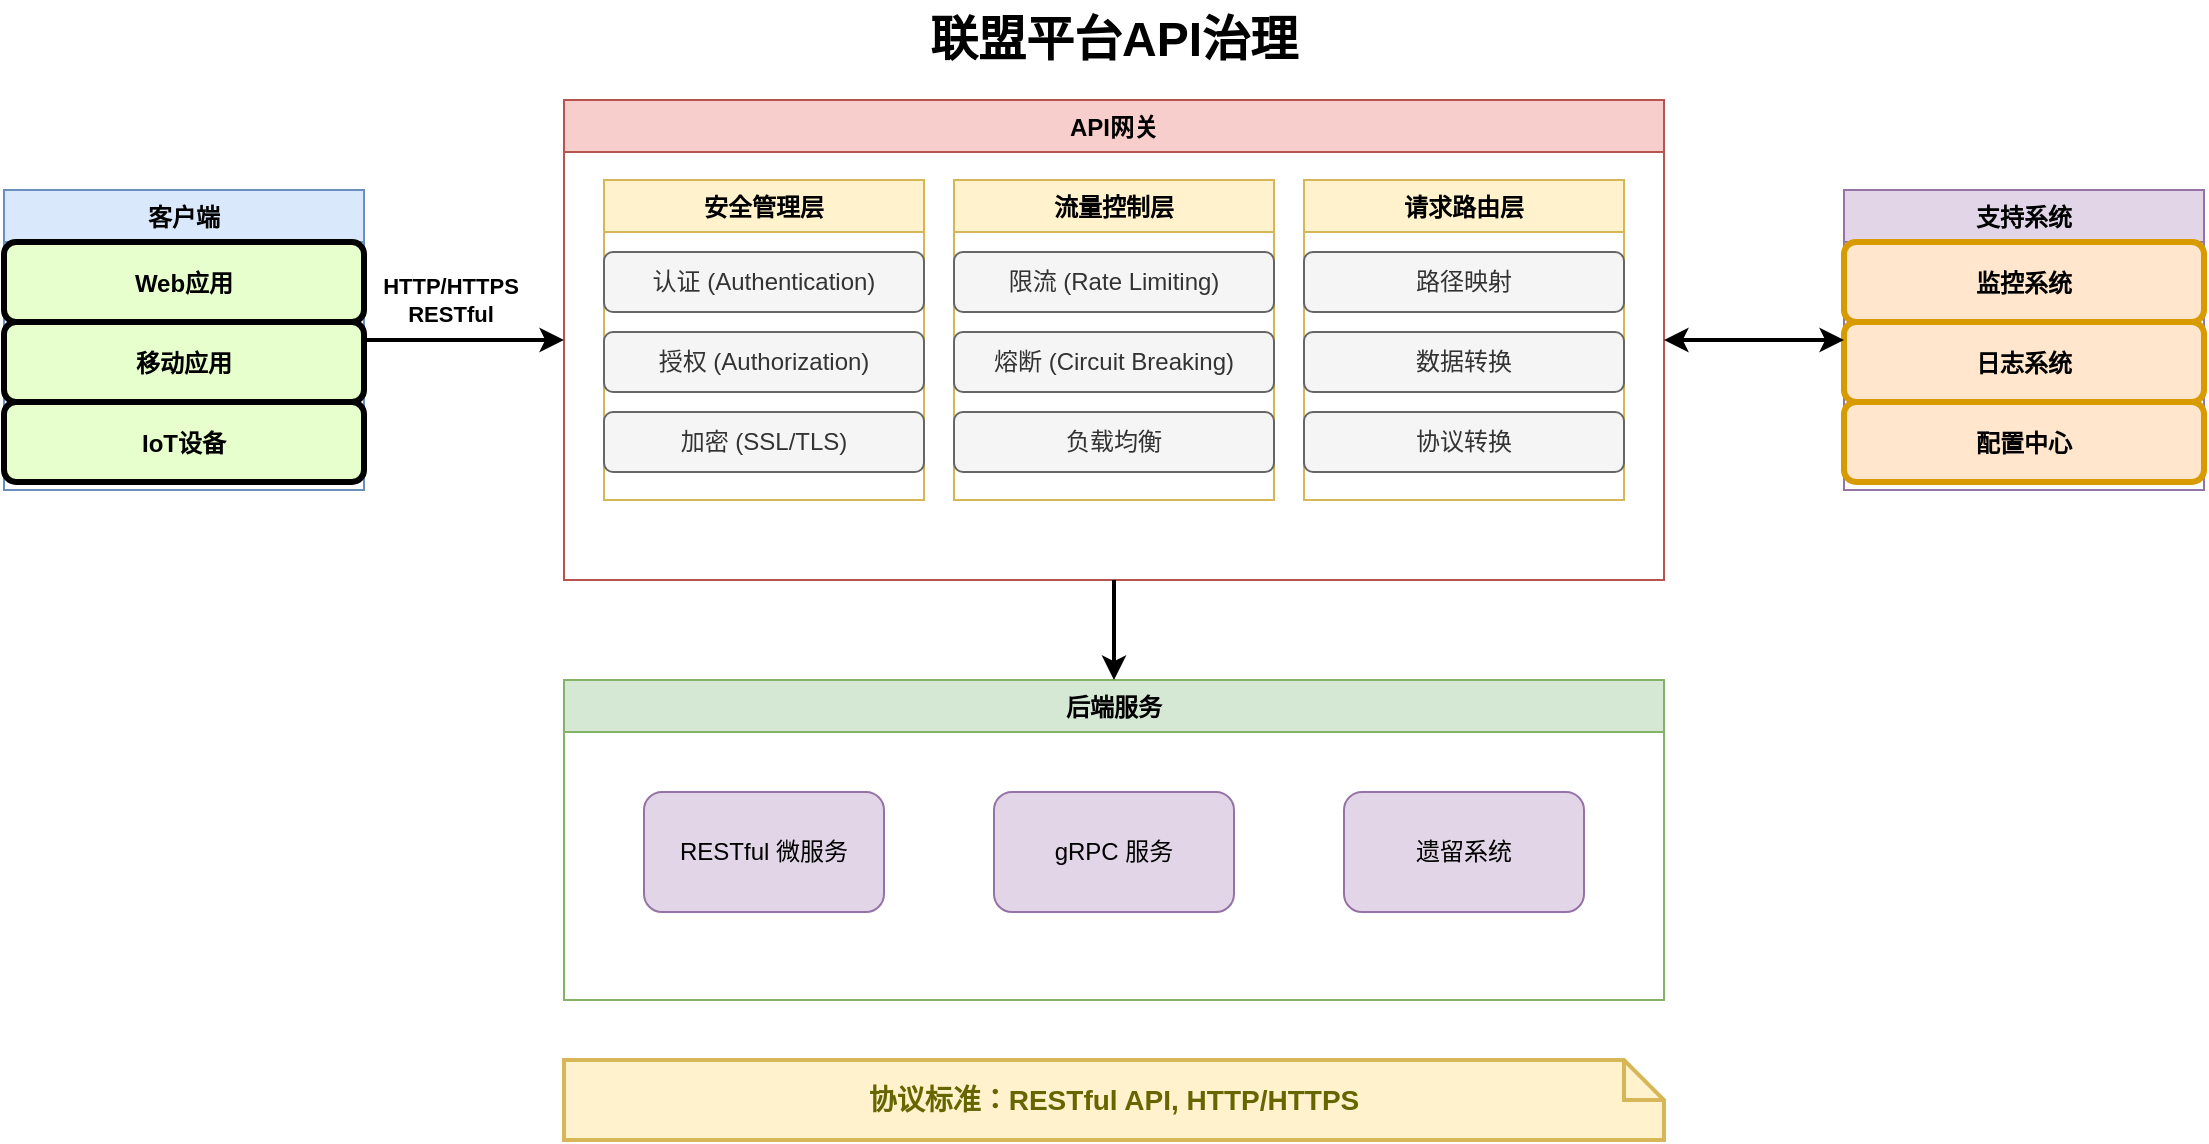 <mxfile>
    <diagram id="C5RBs43oDa-KdzZeNtuy" name="API Gateway Architecture">
        <mxGraphModel dx="1468" dy="626" grid="0" gridSize="10" guides="1" tooltips="1" connect="1" arrows="1" fold="1" page="1" pageScale="1" pageWidth="1169" pageHeight="827" math="0" shadow="0">
            <root>
                <mxCell id="WIyWlLk6GJQsqaUBKTNV-0"/>
                <mxCell id="WIyWlLk6GJQsqaUBKTNV-1" parent="WIyWlLk6GJQsqaUBKTNV-0"/>
                <mxCell id="title-1" value="联盟平台API治理" style="text;html=1;strokeColor=none;fillColor=none;align=center;verticalAlign=middle;whiteSpace=wrap;rounded=0;fontSize=24;fontStyle=1" parent="WIyWlLk6GJQsqaUBKTNV-1" vertex="1">
                    <mxGeometry x="415" y="50" width="340" height="40" as="geometry"/>
                </mxCell>
                <mxCell id="client-group" value="客户端" style="swimlane;fontStyle=1;align=center;verticalAlign=top;childLayout=stackLayout;horizontal=1;startSize=26;horizontalStack=0;resizeParent=1;resizeLast=0;collapsible=1;marginBottom=0;rounded=0;shadow=0;strokeWidth=1;fillColor=#dae8fc;strokeColor=#6c8ebf;" parent="WIyWlLk6GJQsqaUBKTNV-1" vertex="1">
                    <mxGeometry x="30" y="145" width="180" height="150" as="geometry"/>
                </mxCell>
                <mxCell id="client-web" value="&lt;div&gt;&lt;br&gt;&lt;/div&gt;Web应用" style="verticalAlign=middle;align=center;overflow=fill;fontSize=12;fontFamily=Helvetica;html=1;rounded=1;fontStyle=1;strokeWidth=3;fillColor=#E6FFCC" parent="client-group" vertex="1">
                    <mxGeometry y="26" width="180" height="40" as="geometry"/>
                </mxCell>
                <mxCell id="client-mobile" value="&lt;div&gt;&lt;br&gt;&lt;/div&gt;移动应用" style="verticalAlign=middle;align=center;overflow=fill;fontSize=12;fontFamily=Helvetica;html=1;rounded=1;fontStyle=1;strokeWidth=3;fillColor=#E6FFCC" parent="client-group" vertex="1">
                    <mxGeometry y="66" width="180" height="40" as="geometry"/>
                </mxCell>
                <mxCell id="client-iot" value="&lt;div&gt;&lt;br&gt;&lt;/div&gt;IoT设备" style="verticalAlign=middle;align=center;overflow=fill;fontSize=12;fontFamily=Helvetica;html=1;rounded=1;fontStyle=1;strokeWidth=3;fillColor=#E6FFCC" parent="client-group" vertex="1">
                    <mxGeometry y="106" width="180" height="40" as="geometry"/>
                </mxCell>
                <mxCell id="gateway-main" value="API网关" style="swimlane;fontStyle=1;align=center;verticalAlign=top;childLayout=stackLayout;horizontal=1;startSize=26;horizontalStack=0;resizeParent=1;resizeLast=0;collapsible=1;marginBottom=0;rounded=0;shadow=0;strokeWidth=1;fillColor=#f8cecc;strokeColor=#b85450;" parent="WIyWlLk6GJQsqaUBKTNV-1" vertex="1">
                    <mxGeometry x="310" y="100" width="550" height="240" as="geometry"/>
                </mxCell>
                <mxCell id="security-layer" value="安全管理层" style="swimlane;fontStyle=1;align=center;verticalAlign=top;childLayout=stackLayout;horizontal=1;startSize=26;horizontalStack=0;resizeParent=1;resizeLast=0;collapsible=1;marginBottom=0;rounded=0;shadow=0;strokeWidth=1;fillColor=#fff2cc;strokeColor=#d6b656;" parent="gateway-main" vertex="1">
                    <mxGeometry x="20" y="40" width="160" height="160" as="geometry"/>
                </mxCell>
                <mxCell id="sec-auth" value="认证 (Authentication)" style="rounded=1;whiteSpace=wrap;html=1;fontSize=12;glass=0;strokeWidth=1;shadow=0;fillColor=#f5f5f5;fontColor=#333333;strokeColor=#666666;" parent="security-layer" vertex="1">
                    <mxGeometry y="36" width="160" height="30" as="geometry"/>
                </mxCell>
                <mxCell id="sec-authz" value="授权 (Authorization)" style="rounded=1;whiteSpace=wrap;html=1;fontSize=12;glass=0;strokeWidth=1;shadow=0;fillColor=#f5f5f5;fontColor=#333333;strokeColor=#666666;" parent="security-layer" vertex="1">
                    <mxGeometry y="76" width="160" height="30" as="geometry"/>
                </mxCell>
                <mxCell id="sec-encryption" value="加密 (SSL/TLS)" style="rounded=1;whiteSpace=wrap;html=1;fontSize=12;glass=0;strokeWidth=1;shadow=0;fillColor=#f5f5f5;fontColor=#333333;strokeColor=#666666;" parent="security-layer" vertex="1">
                    <mxGeometry y="116" width="160" height="30" as="geometry"/>
                </mxCell>
                <mxCell id="traffic-layer" value="流量控制层" style="swimlane;fontStyle=1;align=center;verticalAlign=top;childLayout=stackLayout;horizontal=1;startSize=26;horizontalStack=0;resizeParent=1;resizeLast=0;collapsible=1;marginBottom=0;rounded=0;shadow=0;strokeWidth=1;fillColor=#fff2cc;strokeColor=#d6b656;" parent="gateway-main" vertex="1">
                    <mxGeometry x="195" y="40" width="160" height="160" as="geometry"/>
                </mxCell>
                <mxCell id="traffic-rate" value="限流 (Rate Limiting)" style="rounded=1;whiteSpace=wrap;html=1;fontSize=12;glass=0;strokeWidth=1;shadow=0;fillColor=#f5f5f5;fontColor=#333333;strokeColor=#666666;" parent="traffic-layer" vertex="1">
                    <mxGeometry y="36" width="160" height="30" as="geometry"/>
                </mxCell>
                <mxCell id="traffic-circuit" value="熔断 (Circuit Breaking)" style="rounded=1;whiteSpace=wrap;html=1;fontSize=12;glass=0;strokeWidth=1;shadow=0;fillColor=#f5f5f5;fontColor=#333333;strokeColor=#666666;" parent="traffic-layer" vertex="1">
                    <mxGeometry y="76" width="160" height="30" as="geometry"/>
                </mxCell>
                <mxCell id="traffic-load" value="负载均衡" style="rounded=1;whiteSpace=wrap;html=1;fontSize=12;glass=0;strokeWidth=1;shadow=0;fillColor=#f5f5f5;fontColor=#333333;strokeColor=#666666;" parent="traffic-layer" vertex="1">
                    <mxGeometry y="116" width="160" height="30" as="geometry"/>
                </mxCell>
                <mxCell id="routing-layer" value="请求路由层" style="swimlane;fontStyle=1;align=center;verticalAlign=top;childLayout=stackLayout;horizontal=1;startSize=26;horizontalStack=0;resizeParent=1;resizeLast=0;collapsible=1;marginBottom=0;rounded=0;shadow=0;strokeWidth=1;fillColor=#fff2cc;strokeColor=#d6b656;" parent="gateway-main" vertex="1">
                    <mxGeometry x="370" y="40" width="160" height="160" as="geometry"/>
                </mxCell>
                <mxCell id="routing-endpoint" value="路径映射" style="rounded=1;whiteSpace=wrap;html=1;fontSize=12;glass=0;strokeWidth=1;shadow=0;fillColor=#f5f5f5;fontColor=#333333;strokeColor=#666666;" parent="routing-layer" vertex="1">
                    <mxGeometry y="36" width="160" height="30" as="geometry"/>
                </mxCell>
                <mxCell id="routing-transform" value="数据转换" style="rounded=1;whiteSpace=wrap;html=1;fontSize=12;glass=0;strokeWidth=1;shadow=0;fillColor=#f5f5f5;fontColor=#333333;strokeColor=#666666;" parent="routing-layer" vertex="1">
                    <mxGeometry y="76" width="160" height="30" as="geometry"/>
                </mxCell>
                <mxCell id="routing-protocol" value="协议转换" style="rounded=1;whiteSpace=wrap;html=1;fontSize=12;glass=0;strokeWidth=1;shadow=0;fillColor=#f5f5f5;fontColor=#333333;strokeColor=#666666;" parent="routing-layer" vertex="1">
                    <mxGeometry y="116" width="160" height="30" as="geometry"/>
                </mxCell>
                <mxCell id="backend-group" value="后端服务" style="swimlane;fontStyle=1;align=center;verticalAlign=top;childLayout=stackLayout;horizontal=1;startSize=26;horizontalStack=0;resizeParent=1;resizeLast=0;collapsible=1;marginBottom=0;rounded=0;shadow=0;strokeWidth=1;fillColor=#d5e8d4;strokeColor=#82b366;" parent="WIyWlLk6GJQsqaUBKTNV-1" vertex="1">
                    <mxGeometry x="310" y="390" width="550" height="160" as="geometry"/>
                </mxCell>
                <mxCell id="backend-rest" value="RESTful 微服务" style="rounded=1;whiteSpace=wrap;html=1;fontSize=12;glass=0;strokeWidth=1;shadow=0;fillColor=#e1d5e7;strokeColor=#9673a6;" parent="backend-group" vertex="1">
                    <mxGeometry x="40" y="56" width="120" height="60" as="geometry"/>
                </mxCell>
                <mxCell id="backend-grpc" value="gRPC 服务" style="rounded=1;whiteSpace=wrap;html=1;fontSize=12;glass=0;strokeWidth=1;shadow=0;fillColor=#e1d5e7;strokeColor=#9673a6;" parent="backend-group" vertex="1">
                    <mxGeometry x="215" y="56" width="120" height="60" as="geometry"/>
                </mxCell>
                <mxCell id="backend-legacy" value="遗留系统" style="rounded=1;whiteSpace=wrap;html=1;fontSize=12;glass=0;strokeWidth=1;shadow=0;fillColor=#e1d5e7;strokeColor=#9673a6;" parent="backend-group" vertex="1">
                    <mxGeometry x="390" y="56" width="120" height="60" as="geometry"/>
                </mxCell>
                <mxCell id="support-group" value="支持系统" style="swimlane;fontStyle=1;align=center;verticalAlign=top;childLayout=stackLayout;horizontal=1;startSize=26;horizontalStack=0;resizeParent=1;resizeLast=0;collapsible=1;marginBottom=0;rounded=0;shadow=0;strokeWidth=1;fillColor=#e1d5e7;strokeColor=#9673a6;" parent="WIyWlLk6GJQsqaUBKTNV-1" vertex="1">
                    <mxGeometry x="950" y="145" width="180" height="150" as="geometry"/>
                </mxCell>
                <mxCell id="support-monitor" value="&lt;div&gt;&lt;br&gt;&lt;/div&gt;监控系统" style="verticalAlign=middle;align=center;overflow=fill;fontSize=12;fontFamily=Helvetica;html=1;rounded=1;fontStyle=1;strokeWidth=3;fillColor=#ffe6cc;strokeColor=#d79b00" parent="support-group" vertex="1">
                    <mxGeometry y="26" width="180" height="40" as="geometry"/>
                </mxCell>
                <mxCell id="support-logging" value="&lt;div&gt;&lt;br&gt;&lt;/div&gt;日志系统" style="verticalAlign=middle;align=center;overflow=fill;fontSize=12;fontFamily=Helvetica;html=1;rounded=1;fontStyle=1;strokeWidth=3;fillColor=#ffe6cc;strokeColor=#d79b00" parent="support-group" vertex="1">
                    <mxGeometry y="66" width="180" height="40" as="geometry"/>
                </mxCell>
                <mxCell id="support-config" value="&lt;div&gt;&lt;br&gt;&lt;/div&gt;配置中心" style="verticalAlign=middle;align=center;overflow=fill;fontSize=12;fontFamily=Helvetica;html=1;rounded=1;fontStyle=1;strokeWidth=3;fillColor=#ffe6cc;strokeColor=#d79b00" parent="support-group" vertex="1">
                    <mxGeometry y="106" width="180" height="40" as="geometry"/>
                </mxCell>
                <mxCell id="client-to-gateway" value="" style="edgeStyle=orthogonalEdgeStyle;rounded=0;orthogonalLoop=1;jettySize=auto;html=1;exitX=1;exitY=0.5;exitDx=0;exitDy=0;entryX=0;entryY=0.5;entryDx=0;entryDy=0;startArrow=none;startFill=0;endArrow=classic;endFill=1;strokeWidth=2;" parent="WIyWlLk6GJQsqaUBKTNV-1" source="client-group" target="gateway-main" edge="1">
                    <mxGeometry relative="1" as="geometry"/>
                </mxCell>
                <mxCell id="client-protocol" value="HTTP/HTTPS&#xa;RESTful" style="edgeLabel;html=1;align=center;verticalAlign=middle;resizable=0;points=[];fontStyle=1" parent="client-to-gateway" vertex="1" connectable="0">
                    <mxGeometry x="-0.154" y="1" relative="1" as="geometry">
                        <mxPoint y="-19" as="offset"/>
                    </mxGeometry>
                </mxCell>
                <mxCell id="gateway-to-backend" value="" style="edgeStyle=orthogonalEdgeStyle;rounded=0;orthogonalLoop=1;jettySize=auto;html=1;exitX=0.5;exitY=1;exitDx=0;exitDy=0;entryX=0.5;entryY=0;entryDx=0;entryDy=0;startArrow=none;startFill=0;endArrow=classic;endFill=1;strokeWidth=2;" parent="WIyWlLk6GJQsqaUBKTNV-1" source="gateway-main" target="backend-group" edge="1">
                    <mxGeometry relative="1" as="geometry"/>
                </mxCell>
                <mxCell id="gateway-to-support" value="" style="edgeStyle=orthogonalEdgeStyle;rounded=0;orthogonalLoop=1;jettySize=auto;html=1;exitX=1;exitY=0.5;exitDx=0;exitDy=0;entryX=0;entryY=0.5;entryDx=0;entryDy=0;startArrow=classic;startFill=1;endArrow=classic;endFill=1;strokeWidth=2;" parent="WIyWlLk6GJQsqaUBKTNV-1" source="gateway-main" target="support-group" edge="1">
                    <mxGeometry relative="1" as="geometry"/>
                </mxCell>
                <mxCell id="note-protocol" value="协议标准：RESTful API, HTTP/HTTPS" style="shape=note;strokeWidth=2;fontSize=14;size=20;whiteSpace=wrap;html=1;fillColor=#fff2cc;strokeColor=#d6b656;fontColor=#666600;fontStyle=1" parent="WIyWlLk6GJQsqaUBKTNV-1" vertex="1">
                    <mxGeometry x="310" y="580" width="550" height="40" as="geometry"/>
                </mxCell>
            </root>
        </mxGraphModel>
    </diagram>
</mxfile>